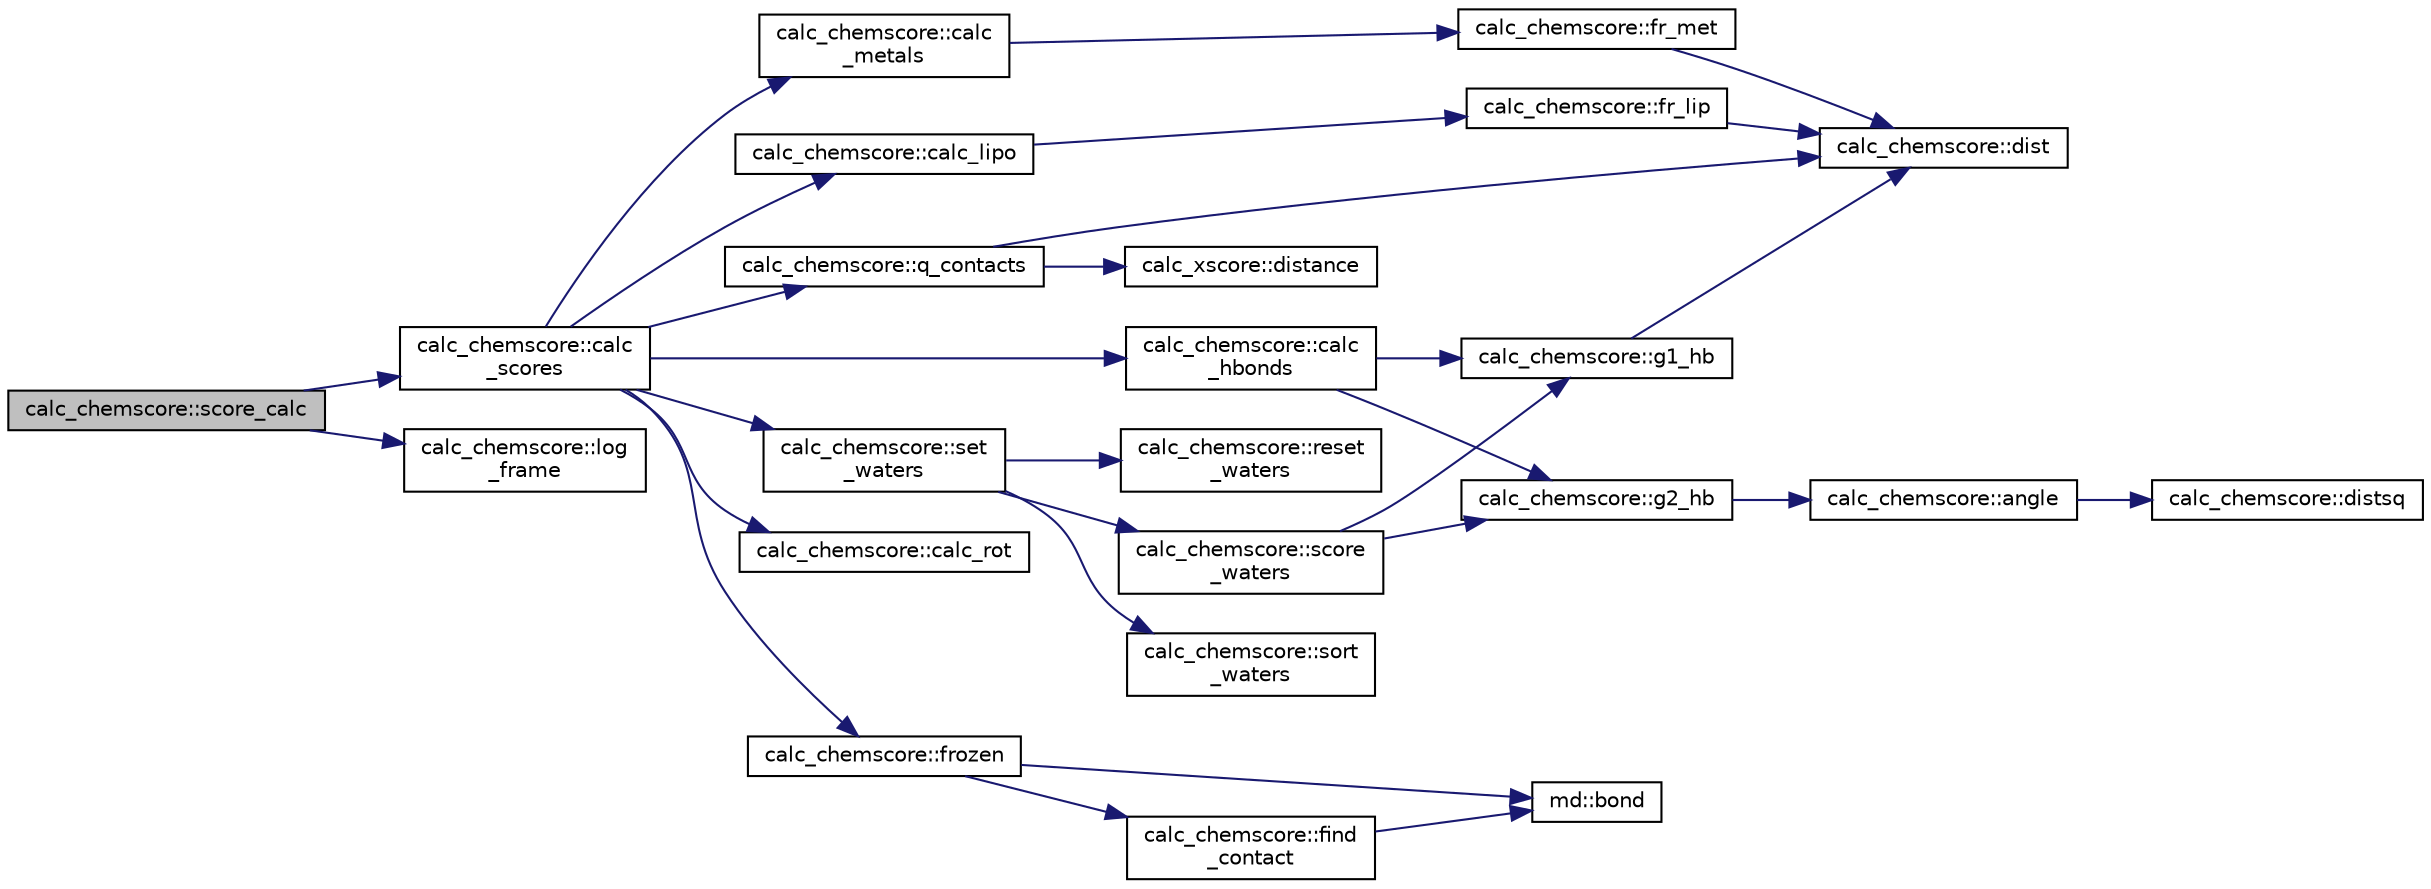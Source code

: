digraph "calc_chemscore::score_calc"
{
  edge [fontname="Helvetica",fontsize="10",labelfontname="Helvetica",labelfontsize="10"];
  node [fontname="Helvetica",fontsize="10",shape=record];
  rankdir="LR";
  Node1 [label="calc_chemscore::score_calc",height=0.2,width=0.4,color="black", fillcolor="grey75", style="filled" fontcolor="black"];
  Node1 -> Node2 [color="midnightblue",fontsize="10",style="solid",fontname="Helvetica"];
  Node2 [label="calc_chemscore::calc\l_scores",height=0.2,width=0.4,color="black", fillcolor="white", style="filled",URL="$classcalc__chemscore.html#ac685deaa80ea9769e36c6b9ac8c8462d"];
  Node2 -> Node3 [color="midnightblue",fontsize="10",style="solid",fontname="Helvetica"];
  Node3 [label="calc_chemscore::calc\l_hbonds",height=0.2,width=0.4,color="black", fillcolor="white", style="filled",URL="$classcalc__chemscore.html#ac93b5a3a788abe9cc8dc2e98dc9c50bc"];
  Node3 -> Node4 [color="midnightblue",fontsize="10",style="solid",fontname="Helvetica"];
  Node4 [label="calc_chemscore::g1_hb",height=0.2,width=0.4,color="black", fillcolor="white", style="filled",URL="$classcalc__chemscore.html#a43c74c5136c8bd28466d9be8129c0c41"];
  Node4 -> Node5 [color="midnightblue",fontsize="10",style="solid",fontname="Helvetica"];
  Node5 [label="calc_chemscore::dist",height=0.2,width=0.4,color="black", fillcolor="white", style="filled",URL="$classcalc__chemscore.html#aae7e243df77ac184d4fcd6cff5b0c0f2"];
  Node3 -> Node6 [color="midnightblue",fontsize="10",style="solid",fontname="Helvetica"];
  Node6 [label="calc_chemscore::g2_hb",height=0.2,width=0.4,color="black", fillcolor="white", style="filled",URL="$classcalc__chemscore.html#ad76a52480cfdcf6a556fd98bab1a3f5a"];
  Node6 -> Node7 [color="midnightblue",fontsize="10",style="solid",fontname="Helvetica"];
  Node7 [label="calc_chemscore::angle",height=0.2,width=0.4,color="black", fillcolor="white", style="filled",URL="$classcalc__chemscore.html#a8af51a917f080c281be0bce50c1e6d76"];
  Node7 -> Node8 [color="midnightblue",fontsize="10",style="solid",fontname="Helvetica"];
  Node8 [label="calc_chemscore::distsq",height=0.2,width=0.4,color="black", fillcolor="white", style="filled",URL="$classcalc__chemscore.html#a0538eec23e42416be4896f6501beec20"];
  Node2 -> Node9 [color="midnightblue",fontsize="10",style="solid",fontname="Helvetica"];
  Node9 [label="calc_chemscore::calc_lipo",height=0.2,width=0.4,color="black", fillcolor="white", style="filled",URL="$classcalc__chemscore.html#a6b8b6af53a8f99ef2db73dd097e88729"];
  Node9 -> Node10 [color="midnightblue",fontsize="10",style="solid",fontname="Helvetica"];
  Node10 [label="calc_chemscore::fr_lip",height=0.2,width=0.4,color="black", fillcolor="white", style="filled",URL="$classcalc__chemscore.html#aa375f714a981f45d8700a8ad88e7a000"];
  Node10 -> Node5 [color="midnightblue",fontsize="10",style="solid",fontname="Helvetica"];
  Node2 -> Node11 [color="midnightblue",fontsize="10",style="solid",fontname="Helvetica"];
  Node11 [label="calc_chemscore::calc\l_metals",height=0.2,width=0.4,color="black", fillcolor="white", style="filled",URL="$classcalc__chemscore.html#a6755b67dc877c9ed91725640f577d272"];
  Node11 -> Node12 [color="midnightblue",fontsize="10",style="solid",fontname="Helvetica"];
  Node12 [label="calc_chemscore::fr_met",height=0.2,width=0.4,color="black", fillcolor="white", style="filled",URL="$classcalc__chemscore.html#a3ce8ab0790256615b1d72e31ab89ce59"];
  Node12 -> Node5 [color="midnightblue",fontsize="10",style="solid",fontname="Helvetica"];
  Node2 -> Node13 [color="midnightblue",fontsize="10",style="solid",fontname="Helvetica"];
  Node13 [label="calc_chemscore::calc_rot",height=0.2,width=0.4,color="black", fillcolor="white", style="filled",URL="$classcalc__chemscore.html#af574f7169a6f5779bb0f7b26b3377e81"];
  Node2 -> Node14 [color="midnightblue",fontsize="10",style="solid",fontname="Helvetica"];
  Node14 [label="calc_chemscore::frozen",height=0.2,width=0.4,color="black", fillcolor="white", style="filled",URL="$classcalc__chemscore.html#a69331a1a41dd3b2dd7c69f272d87ebc5"];
  Node14 -> Node15 [color="midnightblue",fontsize="10",style="solid",fontname="Helvetica"];
  Node15 [label="md::bond",height=0.2,width=0.4,color="black", fillcolor="white", style="filled",URL="$classmd.html#a677ce4371ed79a4dd96c8ed2f3ab6956"];
  Node14 -> Node16 [color="midnightblue",fontsize="10",style="solid",fontname="Helvetica"];
  Node16 [label="calc_chemscore::find\l_contact",height=0.2,width=0.4,color="black", fillcolor="white", style="filled",URL="$classcalc__chemscore.html#a95aa01634744dda8ac3af377750a6de1"];
  Node16 -> Node15 [color="midnightblue",fontsize="10",style="solid",fontname="Helvetica"];
  Node2 -> Node17 [color="midnightblue",fontsize="10",style="solid",fontname="Helvetica"];
  Node17 [label="calc_chemscore::q_contacts",height=0.2,width=0.4,color="black", fillcolor="white", style="filled",URL="$classcalc__chemscore.html#a92a6bfaa5082d7b7d825e44c40226307"];
  Node17 -> Node5 [color="midnightblue",fontsize="10",style="solid",fontname="Helvetica"];
  Node17 -> Node18 [color="midnightblue",fontsize="10",style="solid",fontname="Helvetica"];
  Node18 [label="calc_xscore::distance",height=0.2,width=0.4,color="black", fillcolor="white", style="filled",URL="$classcalc__xscore.html#a9549d00bc3dbc987d9161e831a433493"];
  Node2 -> Node19 [color="midnightblue",fontsize="10",style="solid",fontname="Helvetica"];
  Node19 [label="calc_chemscore::set\l_waters",height=0.2,width=0.4,color="black", fillcolor="white", style="filled",URL="$classcalc__chemscore.html#a81ef9a983f650189ae781ea35f2d2699"];
  Node19 -> Node20 [color="midnightblue",fontsize="10",style="solid",fontname="Helvetica"];
  Node20 [label="calc_chemscore::reset\l_waters",height=0.2,width=0.4,color="black", fillcolor="white", style="filled",URL="$classcalc__chemscore.html#a8b10ac4feeec194f53ba62db0a28cd6c"];
  Node19 -> Node21 [color="midnightblue",fontsize="10",style="solid",fontname="Helvetica"];
  Node21 [label="calc_chemscore::score\l_waters",height=0.2,width=0.4,color="black", fillcolor="white", style="filled",URL="$classcalc__chemscore.html#acdc0c2f07cc5b0046e6fa9acf7cbfa20"];
  Node21 -> Node4 [color="midnightblue",fontsize="10",style="solid",fontname="Helvetica"];
  Node21 -> Node6 [color="midnightblue",fontsize="10",style="solid",fontname="Helvetica"];
  Node19 -> Node22 [color="midnightblue",fontsize="10",style="solid",fontname="Helvetica"];
  Node22 [label="calc_chemscore::sort\l_waters",height=0.2,width=0.4,color="black", fillcolor="white", style="filled",URL="$classcalc__chemscore.html#a340ee3d9ab3aefb6311490a3780ba4c8"];
  Node1 -> Node23 [color="midnightblue",fontsize="10",style="solid",fontname="Helvetica"];
  Node23 [label="calc_chemscore::log\l_frame",height=0.2,width=0.4,color="black", fillcolor="white", style="filled",URL="$classcalc__chemscore.html#ac981dadd7632147eefe3240bada21d79"];
}
